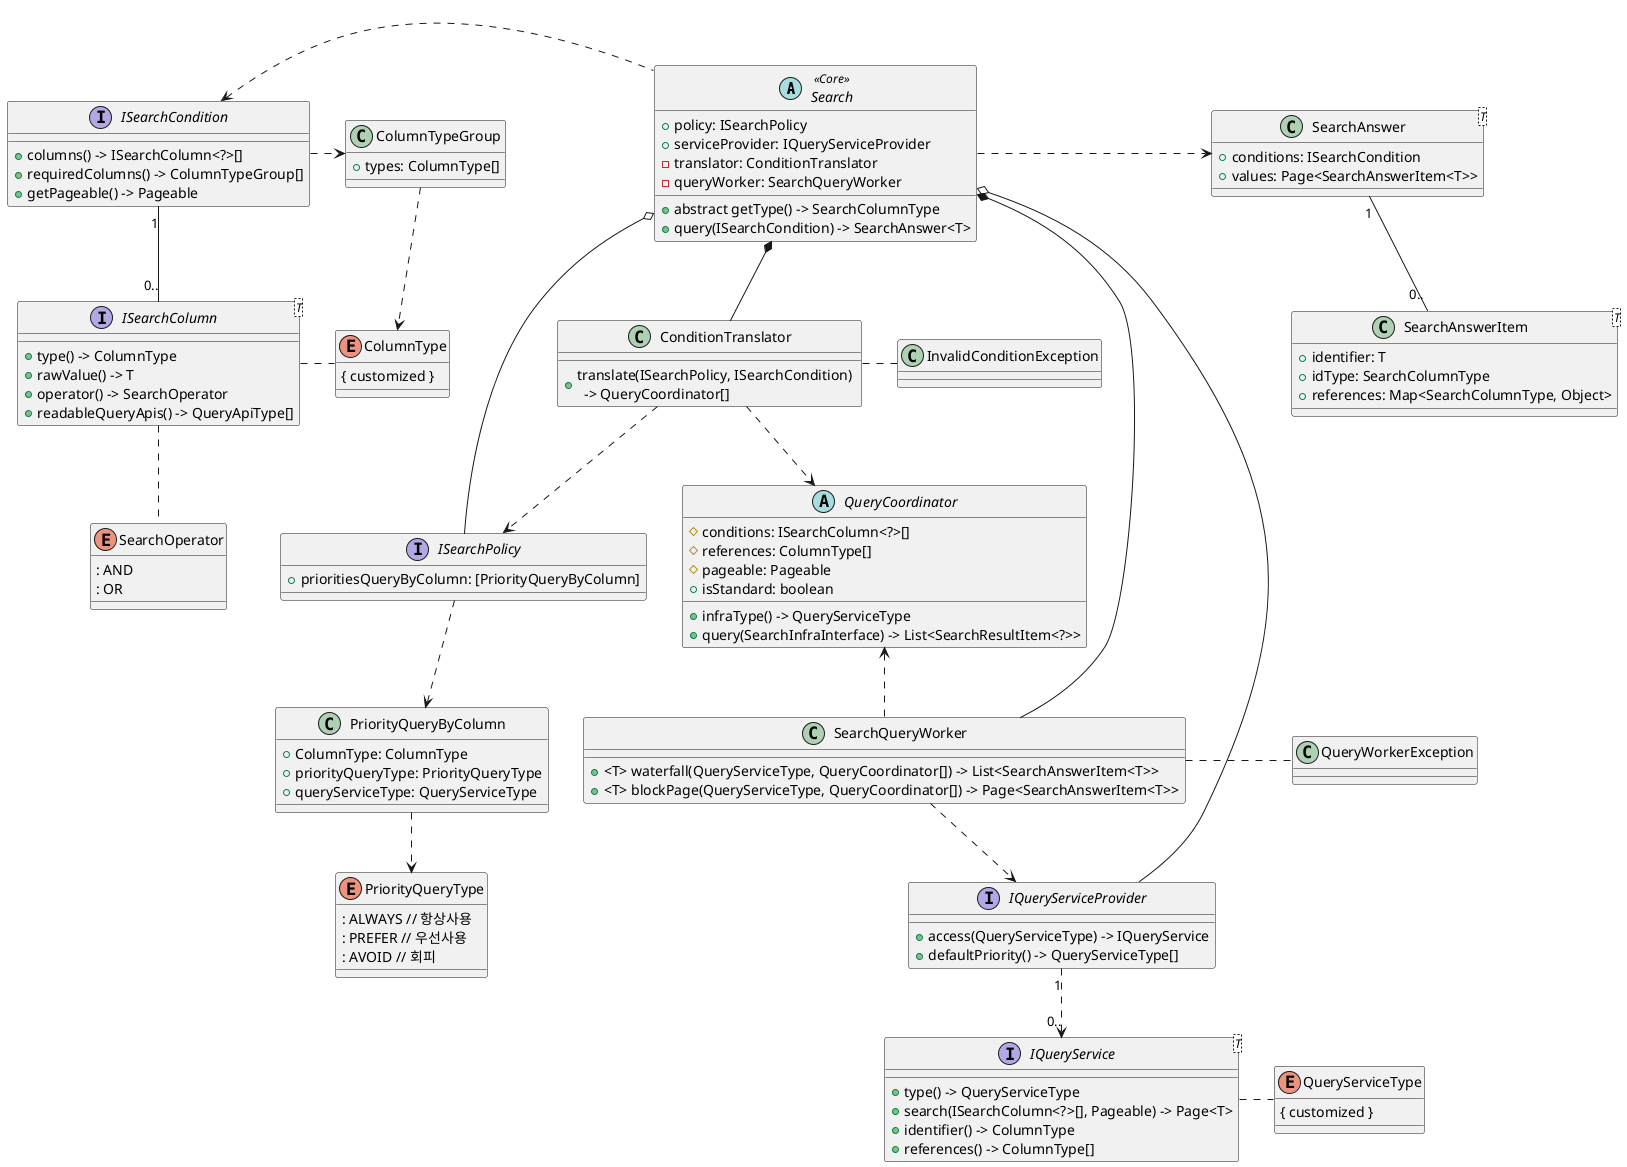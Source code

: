 @startuml

/' SearchProduct
 - Core Domain
'/
abstract Search<<Core>> {
    + policy: ISearchPolicy
    + serviceProvider: IQueryServiceProvider
    - translator: ConditionTranslator
    - queryWorker: SearchQueryWorker

    + abstract getType() -> SearchColumnType
    + query(ISearchCondition) -> SearchAnswer<T>
}

/' ISearchCondition
 - 검색 도메인 가시화
 - 검색 조건 정의
 - 버전 관리
'/
interface ISearchCondition {
    + columns() -> ISearchColumn<?>[]
    + requiredColumns() -> ColumnTypeGroup[]
    + getPageable() -> Pageable
}

class ColumnTypeGroup {
    + types: ColumnType[]
}

interface ISearchColumn<T> {
    + type() -> ColumnType
    + rawValue() -> T
    + operator() -> SearchOperator
    + readableQueryApis() -> QueryApiType[]
}

enum ColumnType {
    { customized }
}

enum SearchOperator {
    : AND
    : OR
}

class SearchAnswer<T> {
    + conditions: ISearchCondition
    + values: Page<SearchAnswerItem<T>>
}

class SearchAnswerItem<T> {
    + identifier: T
    + idType: SearchColumnType
    + references: Map<SearchColumnType, Object>
}


/' ConditionTranslator

validation
 - 필수 값 검사, 실패시 예외 InvalidConditionException.
 - QueryAPIProvider 지원 여부 검사, 실패시 예외 InvalidConditionException.

translation by ISearchPolicy
 1. Or/And 그룹화.
 2. PriorityQueryByColumn

'/

class ConditionTranslator {
    + translate(ISearchPolicy, ISearchCondition) \n  -> QueryCoordinator[]
}

class InvalidConditionException


/' ISearchPolicyProvider
'/
interface ISearchPolicy {
    + prioritiesQueryByColumn: [PriorityQueryByColumn]
}

class PriorityQueryByColumn {
    + ColumnType: ColumnType
    + priorityQueryType: PriorityQueryType
    + queryServiceType: QueryServiceType
}

enum PriorityQueryType {
: ALWAYS // 항상사용
: PREFER // 우선사용
: AVOID // 회피
}


class QueryWorkerException

/' SearchQueryWorker
'/
class SearchQueryWorker {
    + <T> waterfall(QueryServiceType, QueryCoordinator[]) -> List<SearchAnswerItem<T>>
    + <T> blockPage(QueryServiceType, QueryCoordinator[]) -> Page<SearchAnswerItem<T>>
}

/' QueryCoordinator
'/
abstract QueryCoordinator {
    # conditions: ISearchColumn<?>[]
    # references: ColumnType[]
    # pageable: Pageable
    + isStandard: boolean
    + infraType() -> QueryServiceType
    + query(SearchInfraInterface) -> List<SearchResultItem<?>>
}

/' IQueryService
 - 기본 순서는 IQueryServiceProvider 에 정의된 순서.
'/
interface IQueryService<T> {
    + type() -> QueryServiceType
    + search(ISearchColumn<?>[], Pageable) -> Page<T>
    + identifier() -> ColumnType
    + references() -> ColumnType[]
}

interface IQueryServiceProvider {
    + access(QueryServiceType) -> IQueryService
    + defaultPriority() -> QueryServiceType[]
}

enum QueryServiceType {
{ customized }
}


Search .> SearchAnswer
Search *-- SearchQueryWorker
Search *-- ConditionTranslator
Search o--- IQueryServiceProvider
Search o--- ISearchPolicy

ISearchCondition "1" -- "0.." ISearchColumn
ISearchCondition <. Search
ISearchCondition .> ColumnTypeGroup

ISearchColumn . ColumnType
ISearchColumn .. SearchOperator

ColumnTypeGroup ..> ColumnType

IQueryServiceProvider "1" ..> "0.." IQueryService

IQueryService . QueryServiceType

ISearchPolicy ..> PriorityQueryByColumn

PriorityQueryByColumn ..> PriorityQueryType

ConditionTranslator ..> ISearchPolicy

SearchQueryWorker ..> IQueryServiceProvider
SearchQueryWorker . QueryWorkerException

QueryCoordinator <.. SearchQueryWorker

ConditionTranslator ..> QueryCoordinator
ConditionTranslator . InvalidConditionException

SearchAnswer "1" -- "0.." SearchAnswerItem

@enduml
